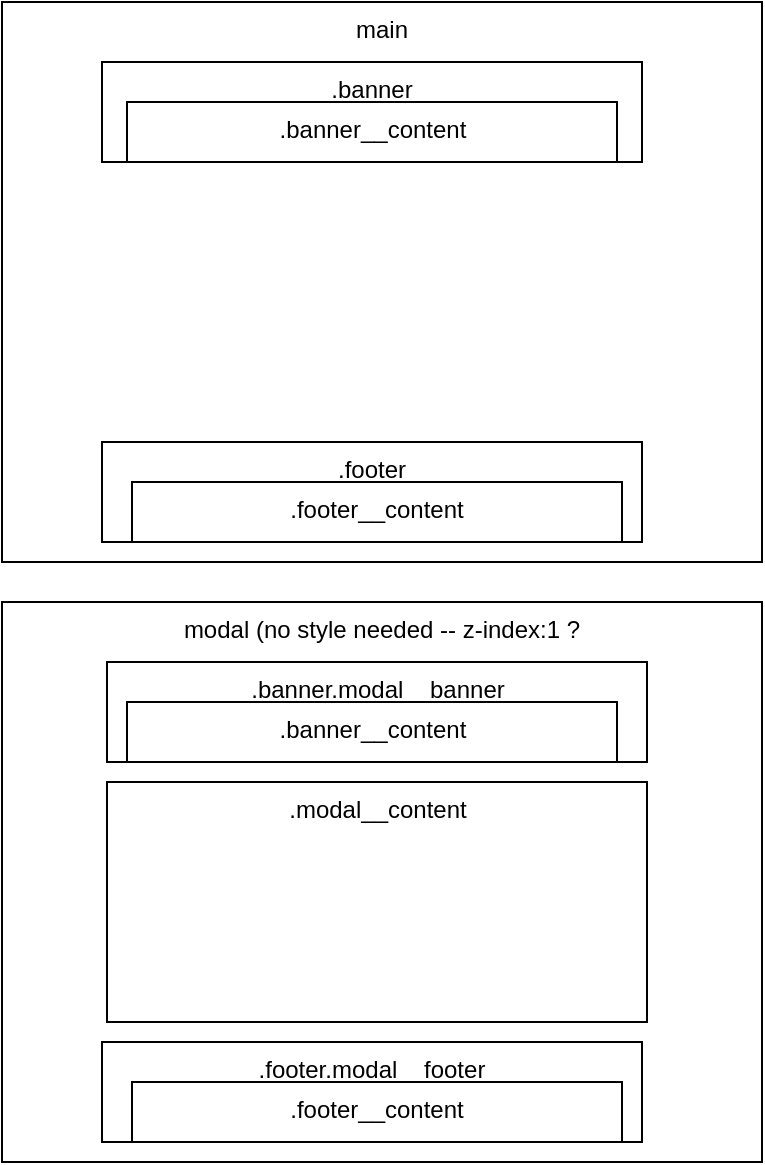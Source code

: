 <mxfile>
    <diagram id="h9nil-DB28QWxsspg305" name="Page-1">
        <mxGraphModel dx="627" dy="1080" grid="1" gridSize="10" guides="1" tooltips="1" connect="1" arrows="1" fold="1" page="1" pageScale="1" pageWidth="827" pageHeight="1169" math="0" shadow="0">
            <root>
                <mxCell id="0"/>
                <mxCell id="1" parent="0"/>
                <mxCell id="2" value="main" style="rounded=0;whiteSpace=wrap;html=1;verticalAlign=top;" vertex="1" parent="1">
                    <mxGeometry x="120" y="120" width="380" height="280" as="geometry"/>
                </mxCell>
                <mxCell id="3" value=".footer" style="rounded=0;whiteSpace=wrap;html=1;verticalAlign=top;" vertex="1" parent="1">
                    <mxGeometry x="170" y="340" width="270" height="50" as="geometry"/>
                </mxCell>
                <mxCell id="4" value=".footer__content" style="rounded=0;whiteSpace=wrap;html=1;verticalAlign=top;" vertex="1" parent="1">
                    <mxGeometry x="185" y="360" width="245" height="30" as="geometry"/>
                </mxCell>
                <mxCell id="7" value="modal (no style needed -- z-index:1 ?" style="rounded=0;whiteSpace=wrap;html=1;verticalAlign=top;" vertex="1" parent="1">
                    <mxGeometry x="120" y="420" width="380" height="280" as="geometry"/>
                </mxCell>
                <mxCell id="8" value=".footer.modal__footer" style="rounded=0;whiteSpace=wrap;html=1;verticalAlign=top;" vertex="1" parent="1">
                    <mxGeometry x="170" y="640" width="270" height="50" as="geometry"/>
                </mxCell>
                <mxCell id="9" value=".footer__content" style="rounded=0;whiteSpace=wrap;html=1;verticalAlign=top;" vertex="1" parent="1">
                    <mxGeometry x="185" y="660" width="245" height="30" as="geometry"/>
                </mxCell>
                <mxCell id="11" value=".banner.modal__banner" style="rounded=0;whiteSpace=wrap;html=1;verticalAlign=top;" vertex="1" parent="1">
                    <mxGeometry x="172.5" y="450" width="270" height="50" as="geometry"/>
                </mxCell>
                <mxCell id="12" value=".banner__content" style="rounded=0;whiteSpace=wrap;html=1;verticalAlign=top;" vertex="1" parent="1">
                    <mxGeometry x="182.5" y="470" width="245" height="30" as="geometry"/>
                </mxCell>
                <mxCell id="13" value=".banner" style="rounded=0;whiteSpace=wrap;html=1;verticalAlign=top;" vertex="1" parent="1">
                    <mxGeometry x="170" y="150" width="270" height="50" as="geometry"/>
                </mxCell>
                <mxCell id="14" value=".banner__content" style="rounded=0;whiteSpace=wrap;html=1;verticalAlign=top;" vertex="1" parent="1">
                    <mxGeometry x="182.5" y="170" width="245" height="30" as="geometry"/>
                </mxCell>
                <mxCell id="15" value=".modal__content" style="rounded=0;whiteSpace=wrap;html=1;verticalAlign=top;" vertex="1" parent="1">
                    <mxGeometry x="172.5" y="510" width="270" height="120" as="geometry"/>
                </mxCell>
            </root>
        </mxGraphModel>
    </diagram>
</mxfile>